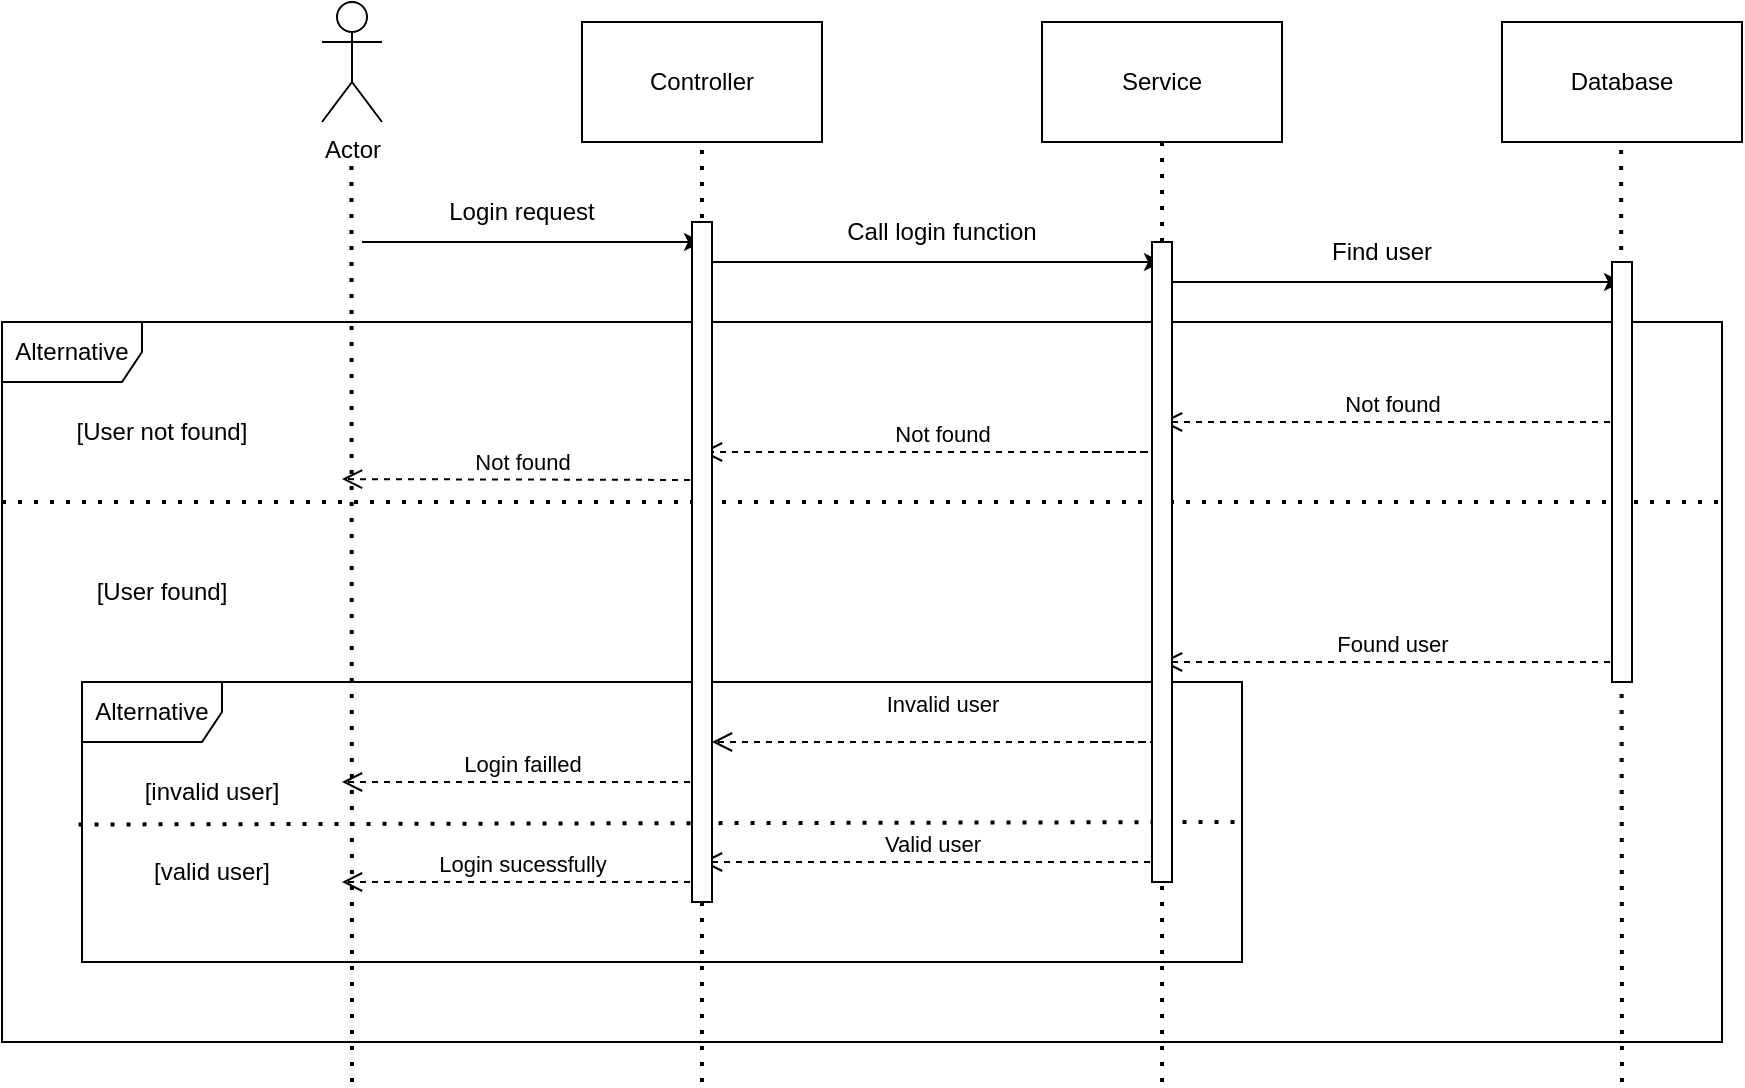 <mxfile version="17.4.0" type="github">
  <diagram id="kgpKYQtTHZ0yAKxKKP6v" name="Page-1">
    <mxGraphModel dx="1575" dy="563" grid="1" gridSize="10" guides="1" tooltips="1" connect="1" arrows="1" fold="1" page="1" pageScale="1" pageWidth="850" pageHeight="1100" math="0" shadow="0">
      <root>
        <mxCell id="0" />
        <mxCell id="1" parent="0" />
        <mxCell id="DEXfNtVKT4n0uDorENga-1" value="Actor" style="shape=umlActor;verticalLabelPosition=bottom;verticalAlign=top;html=1;outlineConnect=0;" vertex="1" parent="1">
          <mxGeometry x="40" y="70" width="30" height="60" as="geometry" />
        </mxCell>
        <mxCell id="DEXfNtVKT4n0uDorENga-3" value="Controller" style="rounded=0;whiteSpace=wrap;html=1;" vertex="1" parent="1">
          <mxGeometry x="170" y="80" width="120" height="60" as="geometry" />
        </mxCell>
        <mxCell id="DEXfNtVKT4n0uDorENga-4" value="Service" style="rounded=0;whiteSpace=wrap;html=1;" vertex="1" parent="1">
          <mxGeometry x="400" y="80" width="120" height="60" as="geometry" />
        </mxCell>
        <mxCell id="DEXfNtVKT4n0uDorENga-5" value="Database" style="rounded=0;whiteSpace=wrap;html=1;" vertex="1" parent="1">
          <mxGeometry x="630" y="80" width="120" height="60" as="geometry" />
        </mxCell>
        <mxCell id="DEXfNtVKT4n0uDorENga-6" value="" style="endArrow=none;dashed=1;html=1;dashPattern=1 3;strokeWidth=2;rounded=0;entryX=0.5;entryY=1;entryDx=0;entryDy=0;" edge="1" parent="1" target="DEXfNtVKT4n0uDorENga-3">
          <mxGeometry width="50" height="50" relative="1" as="geometry">
            <mxPoint x="230" y="610" as="sourcePoint" />
            <mxPoint x="400" y="240" as="targetPoint" />
          </mxGeometry>
        </mxCell>
        <mxCell id="DEXfNtVKT4n0uDorENga-7" value="" style="endArrow=none;dashed=1;html=1;dashPattern=1 3;strokeWidth=2;rounded=0;entryX=0.5;entryY=1;entryDx=0;entryDy=0;startArrow=none;" edge="1" parent="1" source="DEXfNtVKT4n0uDorENga-66" target="DEXfNtVKT4n0uDorENga-4">
          <mxGeometry width="50" height="50" relative="1" as="geometry">
            <mxPoint x="460" y="610" as="sourcePoint" />
            <mxPoint x="400" y="240" as="targetPoint" />
          </mxGeometry>
        </mxCell>
        <mxCell id="DEXfNtVKT4n0uDorENga-8" value="" style="endArrow=none;dashed=1;html=1;dashPattern=1 3;strokeWidth=2;rounded=0;entryX=0.5;entryY=1;entryDx=0;entryDy=0;" edge="1" parent="1">
          <mxGeometry width="50" height="50" relative="1" as="geometry">
            <mxPoint x="690" y="610" as="sourcePoint" />
            <mxPoint x="689.55" y="140" as="targetPoint" />
          </mxGeometry>
        </mxCell>
        <mxCell id="DEXfNtVKT4n0uDorENga-10" value="" style="endArrow=none;dashed=1;html=1;dashPattern=1 3;strokeWidth=2;rounded=0;entryX=0.5;entryY=1;entryDx=0;entryDy=0;" edge="1" parent="1">
          <mxGeometry width="50" height="50" relative="1" as="geometry">
            <mxPoint x="55" y="610" as="sourcePoint" />
            <mxPoint x="54.72" y="150" as="targetPoint" />
          </mxGeometry>
        </mxCell>
        <mxCell id="DEXfNtVKT4n0uDorENga-11" value="" style="endArrow=classic;html=1;rounded=0;" edge="1" parent="1">
          <mxGeometry width="50" height="50" relative="1" as="geometry">
            <mxPoint x="60" y="190" as="sourcePoint" />
            <mxPoint x="230" y="190" as="targetPoint" />
          </mxGeometry>
        </mxCell>
        <mxCell id="DEXfNtVKT4n0uDorENga-12" value="Login request&lt;br&gt;" style="text;html=1;strokeColor=none;fillColor=none;align=center;verticalAlign=middle;whiteSpace=wrap;rounded=0;" vertex="1" parent="1">
          <mxGeometry x="80" y="160" width="120" height="30" as="geometry" />
        </mxCell>
        <mxCell id="DEXfNtVKT4n0uDorENga-14" value="" style="endArrow=classic;html=1;rounded=0;" edge="1" parent="1">
          <mxGeometry width="50" height="50" relative="1" as="geometry">
            <mxPoint x="230" y="200" as="sourcePoint" />
            <mxPoint x="460" y="200" as="targetPoint" />
          </mxGeometry>
        </mxCell>
        <mxCell id="DEXfNtVKT4n0uDorENga-15" value="Call login function" style="text;html=1;strokeColor=none;fillColor=none;align=center;verticalAlign=middle;whiteSpace=wrap;rounded=0;" vertex="1" parent="1">
          <mxGeometry x="290" y="170" width="120" height="30" as="geometry" />
        </mxCell>
        <mxCell id="DEXfNtVKT4n0uDorENga-19" value="" style="endArrow=classic;html=1;rounded=0;" edge="1" parent="1">
          <mxGeometry width="50" height="50" relative="1" as="geometry">
            <mxPoint x="460" y="210" as="sourcePoint" />
            <mxPoint x="690" y="210" as="targetPoint" />
          </mxGeometry>
        </mxCell>
        <mxCell id="DEXfNtVKT4n0uDorENga-21" value="Find user" style="text;html=1;strokeColor=none;fillColor=none;align=center;verticalAlign=middle;whiteSpace=wrap;rounded=0;" vertex="1" parent="1">
          <mxGeometry x="540" y="180" width="60" height="30" as="geometry" />
        </mxCell>
        <mxCell id="DEXfNtVKT4n0uDorENga-33" value="[User not found]" style="text;html=1;strokeColor=none;fillColor=none;align=center;verticalAlign=middle;whiteSpace=wrap;rounded=0;" vertex="1" parent="1">
          <mxGeometry x="-110" y="270" width="140" height="30" as="geometry" />
        </mxCell>
        <mxCell id="DEXfNtVKT4n0uDorENga-34" value="[User found]" style="text;html=1;strokeColor=none;fillColor=none;align=center;verticalAlign=middle;whiteSpace=wrap;rounded=0;" vertex="1" parent="1">
          <mxGeometry x="-110" y="350" width="140" height="30" as="geometry" />
        </mxCell>
        <mxCell id="DEXfNtVKT4n0uDorENga-39" value="Not found" style="html=1;verticalAlign=bottom;endArrow=open;dashed=1;endSize=8;rounded=0;" edge="1" parent="1">
          <mxGeometry relative="1" as="geometry">
            <mxPoint x="690" y="280" as="sourcePoint" />
            <mxPoint x="460" y="280" as="targetPoint" />
            <Array as="points">
              <mxPoint x="660" y="280" />
            </Array>
          </mxGeometry>
        </mxCell>
        <mxCell id="DEXfNtVKT4n0uDorENga-40" value="Not found" style="html=1;verticalAlign=bottom;endArrow=open;dashed=1;endSize=8;rounded=0;" edge="1" parent="1">
          <mxGeometry x="0.111" relative="1" as="geometry">
            <mxPoint x="420" y="295" as="sourcePoint" />
            <mxPoint x="230" y="295" as="targetPoint" />
            <Array as="points">
              <mxPoint x="460" y="295" />
            </Array>
            <mxPoint as="offset" />
          </mxGeometry>
        </mxCell>
        <mxCell id="DEXfNtVKT4n0uDorENga-41" value="Not found" style="html=1;verticalAlign=bottom;endArrow=open;dashed=1;endSize=8;rounded=0;" edge="1" parent="1">
          <mxGeometry relative="1" as="geometry">
            <mxPoint x="230" y="309" as="sourcePoint" />
            <mxPoint x="50.0" y="308.55" as="targetPoint" />
            <Array as="points" />
          </mxGeometry>
        </mxCell>
        <mxCell id="DEXfNtVKT4n0uDorENga-43" value="Found user" style="html=1;verticalAlign=bottom;endArrow=open;dashed=1;endSize=8;rounded=0;" edge="1" parent="1">
          <mxGeometry relative="1" as="geometry">
            <mxPoint x="690" y="400" as="sourcePoint" />
            <mxPoint x="460" y="400" as="targetPoint" />
            <Array as="points">
              <mxPoint x="660" y="400" />
            </Array>
          </mxGeometry>
        </mxCell>
        <mxCell id="DEXfNtVKT4n0uDorENga-47" value="Invalid user" style="html=1;verticalAlign=bottom;endArrow=open;dashed=1;endSize=8;rounded=0;" edge="1" parent="1">
          <mxGeometry x="0.148" y="-10" relative="1" as="geometry">
            <mxPoint x="425" y="440" as="sourcePoint" />
            <mxPoint x="235.0" y="440" as="targetPoint" />
            <Array as="points">
              <mxPoint x="465" y="440" />
            </Array>
            <mxPoint as="offset" />
          </mxGeometry>
        </mxCell>
        <mxCell id="DEXfNtVKT4n0uDorENga-48" value="Login failled" style="html=1;verticalAlign=bottom;endArrow=open;dashed=1;endSize=8;rounded=0;" edge="1" parent="1">
          <mxGeometry relative="1" as="geometry">
            <mxPoint x="230" y="460" as="sourcePoint" />
            <mxPoint x="50" y="460" as="targetPoint" />
            <Array as="points" />
          </mxGeometry>
        </mxCell>
        <mxCell id="DEXfNtVKT4n0uDorENga-49" value="Login sucessfully" style="html=1;verticalAlign=bottom;endArrow=open;dashed=1;endSize=8;rounded=0;" edge="1" parent="1">
          <mxGeometry relative="1" as="geometry">
            <mxPoint x="230.0" y="510" as="sourcePoint" />
            <mxPoint x="50" y="510" as="targetPoint" />
            <Array as="points" />
          </mxGeometry>
        </mxCell>
        <mxCell id="DEXfNtVKT4n0uDorENga-50" value="Valid user" style="html=1;verticalAlign=bottom;endArrow=open;dashed=1;endSize=8;rounded=0;" edge="1" parent="1">
          <mxGeometry relative="1" as="geometry">
            <mxPoint x="460" y="500" as="sourcePoint" />
            <mxPoint x="230" y="500" as="targetPoint" />
          </mxGeometry>
        </mxCell>
        <mxCell id="DEXfNtVKT4n0uDorENga-52" value="Alternative" style="shape=umlFrame;whiteSpace=wrap;html=1;width=70;height=30;" vertex="1" parent="1">
          <mxGeometry x="-120" y="230" width="860" height="360" as="geometry" />
        </mxCell>
        <mxCell id="DEXfNtVKT4n0uDorENga-59" value="" style="endArrow=none;dashed=1;html=1;dashPattern=1 3;strokeWidth=2;rounded=0;exitX=0;exitY=0.25;exitDx=0;exitDy=0;exitPerimeter=0;" edge="1" parent="1" source="DEXfNtVKT4n0uDorENga-52">
          <mxGeometry width="50" height="50" relative="1" as="geometry">
            <mxPoint x="40" y="210" as="sourcePoint" />
            <mxPoint x="740" y="320" as="targetPoint" />
          </mxGeometry>
        </mxCell>
        <mxCell id="DEXfNtVKT4n0uDorENga-60" value="Alternative" style="shape=umlFrame;whiteSpace=wrap;html=1;width=70;height=30;" vertex="1" parent="1">
          <mxGeometry x="-80" y="410" width="580" height="140" as="geometry" />
        </mxCell>
        <mxCell id="DEXfNtVKT4n0uDorENga-61" value="" style="endArrow=none;dashed=1;html=1;dashPattern=1 3;strokeWidth=2;rounded=0;exitX=-0.003;exitY=0.509;exitDx=0;exitDy=0;exitPerimeter=0;entryX=0.997;entryY=0.5;entryDx=0;entryDy=0;entryPerimeter=0;" edge="1" parent="1" source="DEXfNtVKT4n0uDorENga-60" target="DEXfNtVKT4n0uDorENga-60">
          <mxGeometry width="50" height="50" relative="1" as="geometry">
            <mxPoint x="90" y="330" as="sourcePoint" />
            <mxPoint x="140" y="280" as="targetPoint" />
          </mxGeometry>
        </mxCell>
        <mxCell id="DEXfNtVKT4n0uDorENga-62" value="[invalid user]" style="text;html=1;strokeColor=none;fillColor=none;align=center;verticalAlign=middle;whiteSpace=wrap;rounded=0;" vertex="1" parent="1">
          <mxGeometry x="-90" y="450" width="150" height="30" as="geometry" />
        </mxCell>
        <mxCell id="DEXfNtVKT4n0uDorENga-63" value="[valid user]" style="text;html=1;strokeColor=none;fillColor=none;align=center;verticalAlign=middle;whiteSpace=wrap;rounded=0;" vertex="1" parent="1">
          <mxGeometry x="-90" y="490" width="150" height="30" as="geometry" />
        </mxCell>
        <mxCell id="DEXfNtVKT4n0uDorENga-65" value="" style="html=1;points=[];perimeter=orthogonalPerimeter;" vertex="1" parent="1">
          <mxGeometry x="225" y="180" width="10" height="340" as="geometry" />
        </mxCell>
        <mxCell id="DEXfNtVKT4n0uDorENga-66" value="" style="html=1;points=[];perimeter=orthogonalPerimeter;" vertex="1" parent="1">
          <mxGeometry x="455" y="190" width="10" height="320" as="geometry" />
        </mxCell>
        <mxCell id="DEXfNtVKT4n0uDorENga-67" value="" style="endArrow=none;dashed=1;html=1;dashPattern=1 3;strokeWidth=2;rounded=0;entryX=0.5;entryY=1;entryDx=0;entryDy=0;" edge="1" parent="1" target="DEXfNtVKT4n0uDorENga-66">
          <mxGeometry width="50" height="50" relative="1" as="geometry">
            <mxPoint x="460.0" y="610" as="sourcePoint" />
            <mxPoint x="460.0" y="140" as="targetPoint" />
          </mxGeometry>
        </mxCell>
        <mxCell id="DEXfNtVKT4n0uDorENga-68" value="" style="html=1;points=[];perimeter=orthogonalPerimeter;" vertex="1" parent="1">
          <mxGeometry x="685" y="200" width="10" height="210" as="geometry" />
        </mxCell>
      </root>
    </mxGraphModel>
  </diagram>
</mxfile>
